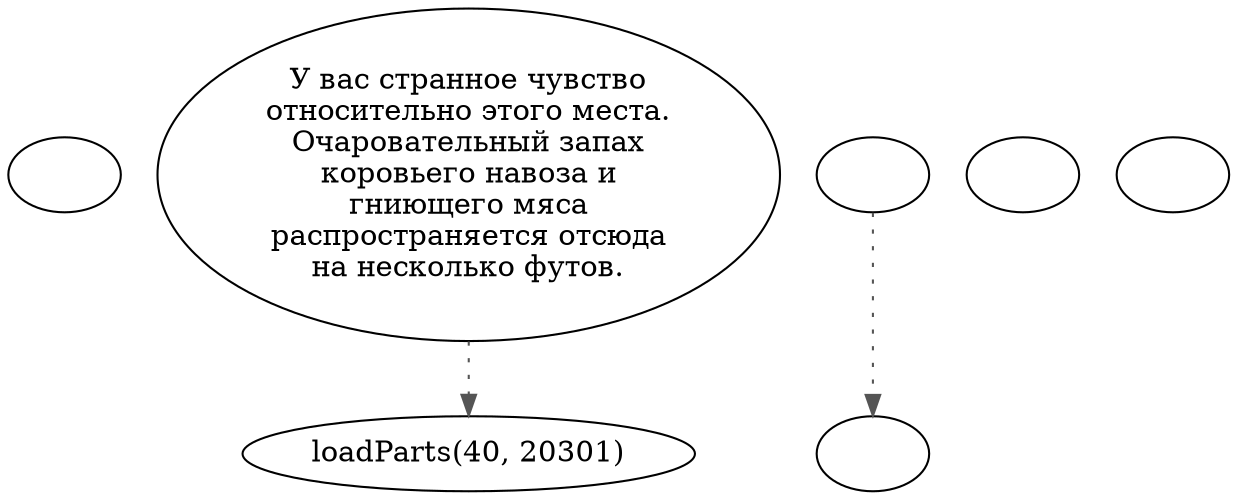 digraph rndexcow {
  "start" [style=filled       fillcolor="#FFFFFF"       color="#000000"]
  "start" [label=""]
  "map_enter_p_proc" [style=filled       fillcolor="#FFFFFF"       color="#000000"]
  "map_enter_p_proc" -> "loadParts(40, 20301)" [style=dotted color="#555555"]
  "map_enter_p_proc" [label="У вас странное чувство\nотносительно этого места.\nОчаровательный запах\nкоровьего навоза и\nгниющего мяса\nраспространяется отсюда\nна несколько футов."]
  "map_update_p_proc" [style=filled       fillcolor="#FFFFFF"       color="#000000"]
  "map_update_p_proc" -> "LoadCritters" [style=dotted color="#555555"]
  "map_update_p_proc" [label=""]
  "map_exit_p_proc" [style=filled       fillcolor="#FFFFFF"       color="#000000"]
  "map_exit_p_proc" [label=""]
  "LoadCritters" [style=filled       fillcolor="#FFFFFF"       color="#000000"]
  "LoadCritters" [label=""]
  "loadParts" [style=filled       fillcolor="#FFFFFF"       color="#000000"]
  "loadParts" [label=""]
}